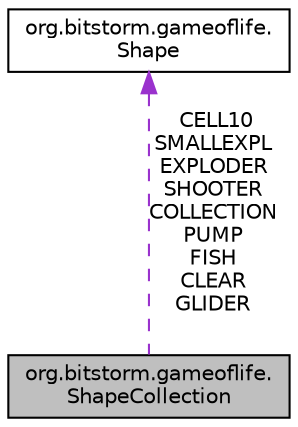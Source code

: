 digraph "org.bitstorm.gameoflife.ShapeCollection"
{
  edge [fontname="Helvetica",fontsize="10",labelfontname="Helvetica",labelfontsize="10"];
  node [fontname="Helvetica",fontsize="10",shape=record];
  Node1 [label="org.bitstorm.gameoflife.\lShapeCollection",height=0.2,width=0.4,color="black", fillcolor="grey75", style="filled", fontcolor="black"];
  Node2 -> Node1 [dir="back",color="darkorchid3",fontsize="10",style="dashed",label=" CELL10\nSMALLEXPL\nEXPLODER\nSHOOTER\nCOLLECTION\nPUMP\nFISH\nCLEAR\nGLIDER" ,fontname="Helvetica"];
  Node2 [label="org.bitstorm.gameoflife.\lShape",height=0.2,width=0.4,color="black", fillcolor="white", style="filled",URL="$classorg_1_1bitstorm_1_1gameoflife_1_1Shape.html"];
}
